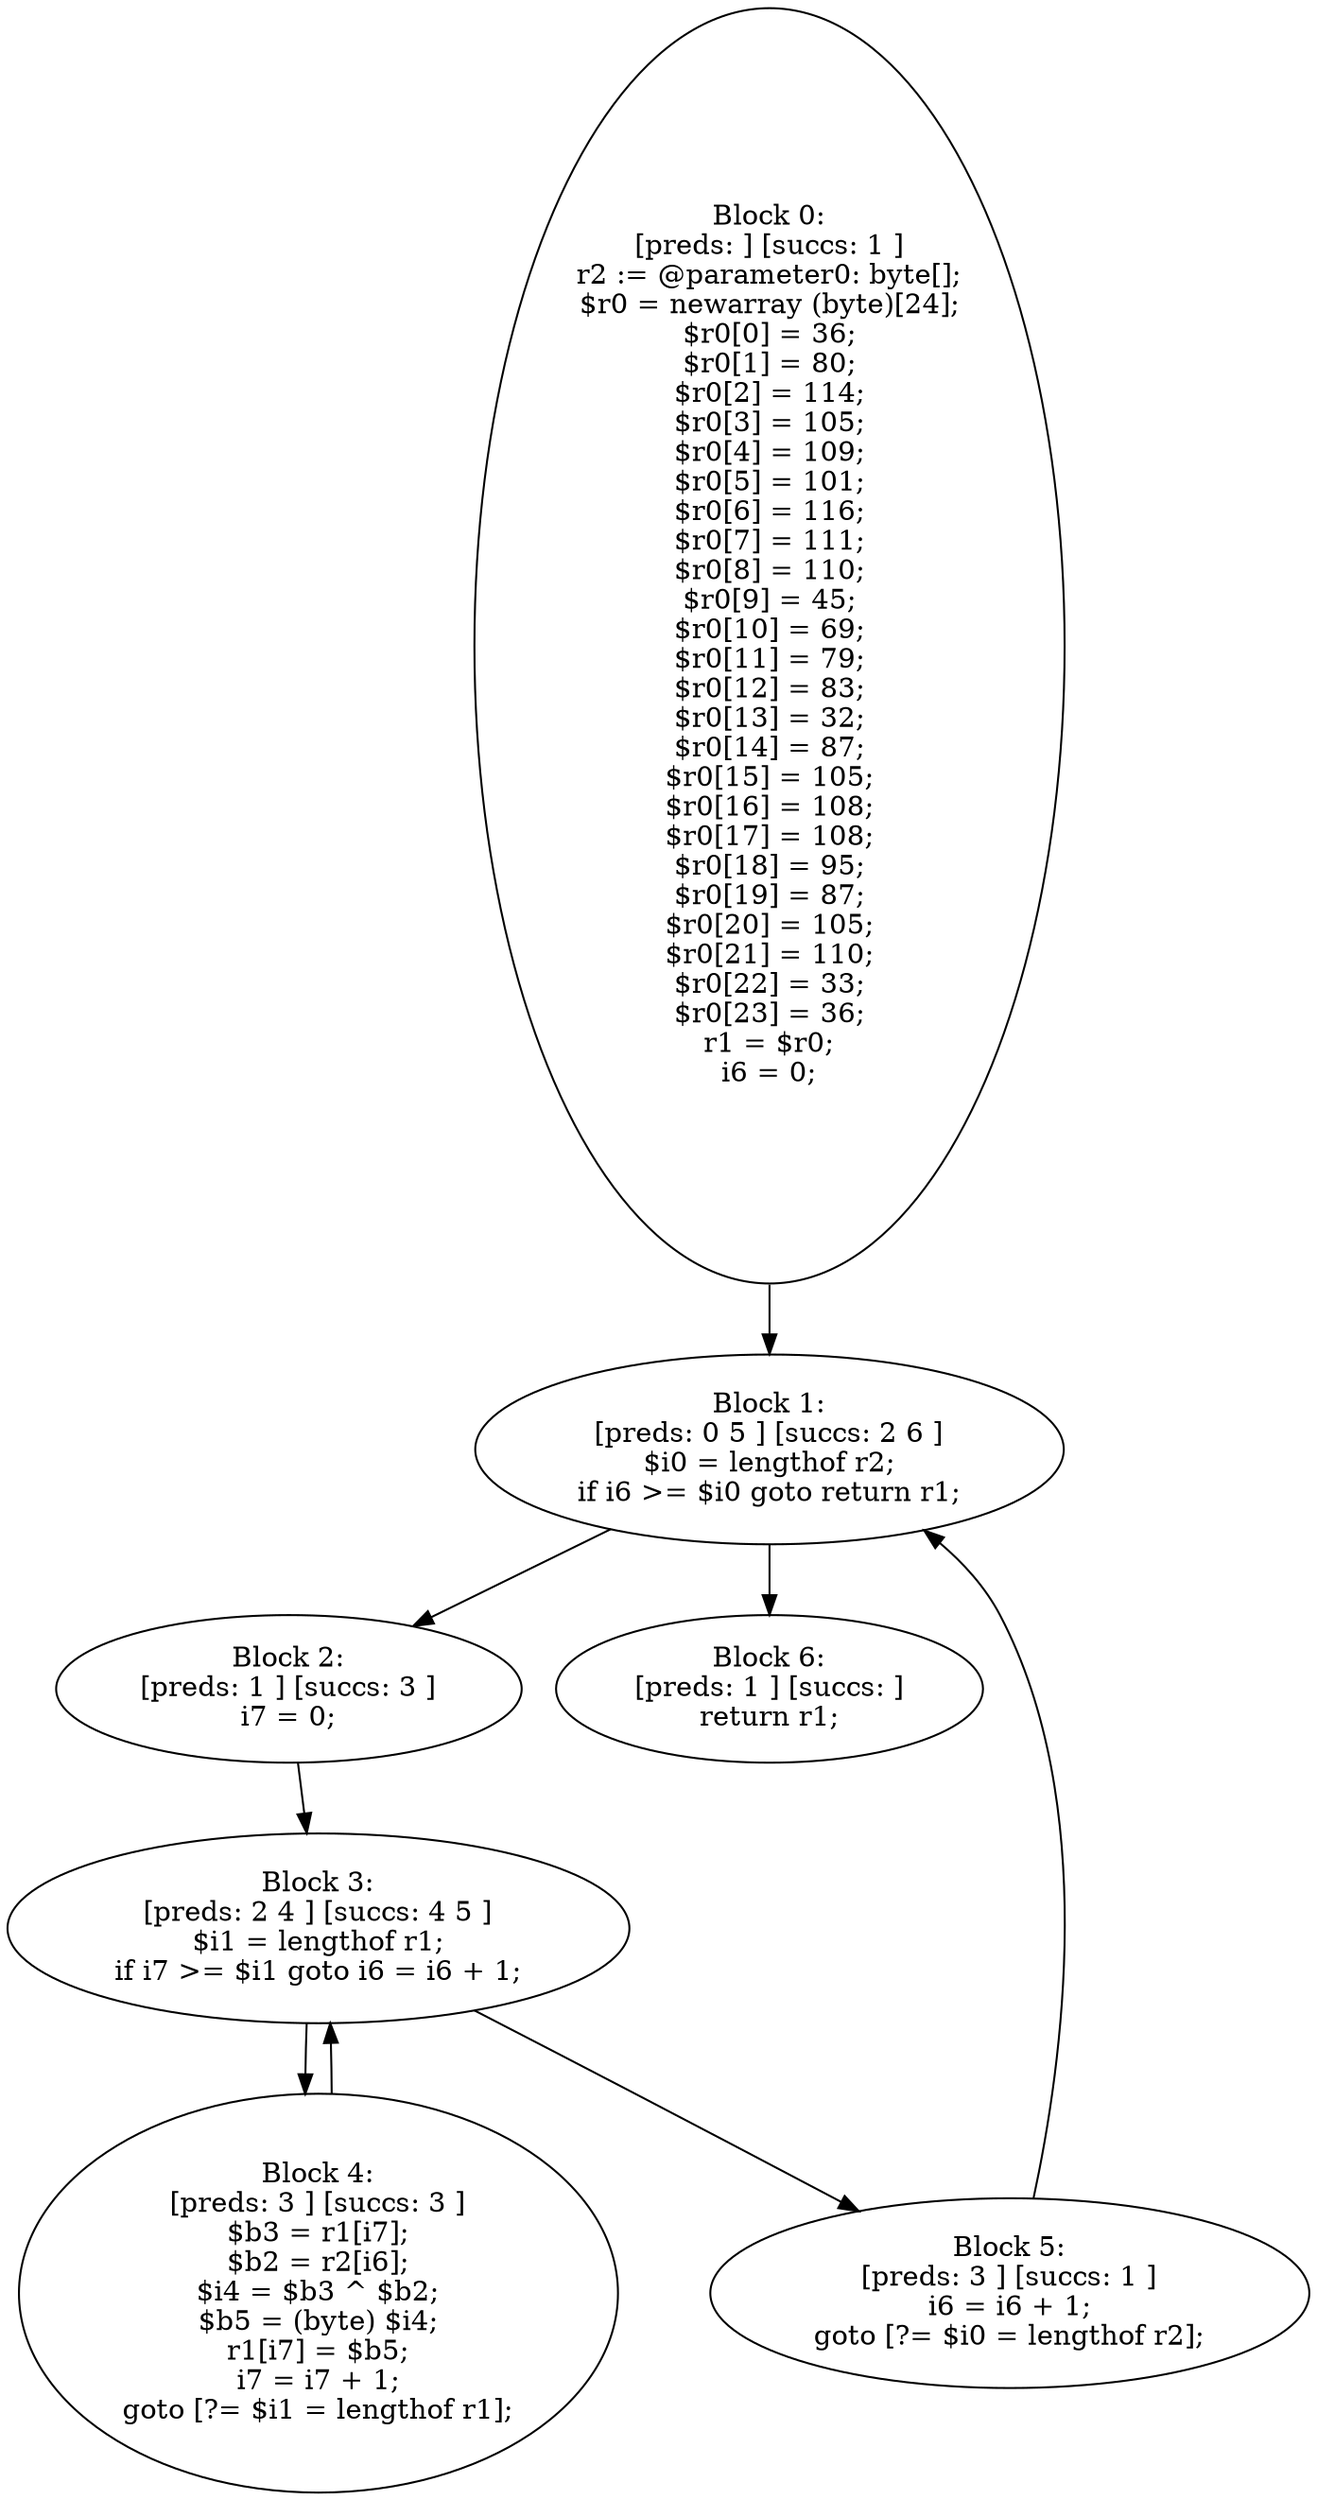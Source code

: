 digraph "unitGraph" {
    "Block 0:
[preds: ] [succs: 1 ]
r2 := @parameter0: byte[];
$r0 = newarray (byte)[24];
$r0[0] = 36;
$r0[1] = 80;
$r0[2] = 114;
$r0[3] = 105;
$r0[4] = 109;
$r0[5] = 101;
$r0[6] = 116;
$r0[7] = 111;
$r0[8] = 110;
$r0[9] = 45;
$r0[10] = 69;
$r0[11] = 79;
$r0[12] = 83;
$r0[13] = 32;
$r0[14] = 87;
$r0[15] = 105;
$r0[16] = 108;
$r0[17] = 108;
$r0[18] = 95;
$r0[19] = 87;
$r0[20] = 105;
$r0[21] = 110;
$r0[22] = 33;
$r0[23] = 36;
r1 = $r0;
i6 = 0;
"
    "Block 1:
[preds: 0 5 ] [succs: 2 6 ]
$i0 = lengthof r2;
if i6 >= $i0 goto return r1;
"
    "Block 2:
[preds: 1 ] [succs: 3 ]
i7 = 0;
"
    "Block 3:
[preds: 2 4 ] [succs: 4 5 ]
$i1 = lengthof r1;
if i7 >= $i1 goto i6 = i6 + 1;
"
    "Block 4:
[preds: 3 ] [succs: 3 ]
$b3 = r1[i7];
$b2 = r2[i6];
$i4 = $b3 ^ $b2;
$b5 = (byte) $i4;
r1[i7] = $b5;
i7 = i7 + 1;
goto [?= $i1 = lengthof r1];
"
    "Block 5:
[preds: 3 ] [succs: 1 ]
i6 = i6 + 1;
goto [?= $i0 = lengthof r2];
"
    "Block 6:
[preds: 1 ] [succs: ]
return r1;
"
    "Block 0:
[preds: ] [succs: 1 ]
r2 := @parameter0: byte[];
$r0 = newarray (byte)[24];
$r0[0] = 36;
$r0[1] = 80;
$r0[2] = 114;
$r0[3] = 105;
$r0[4] = 109;
$r0[5] = 101;
$r0[6] = 116;
$r0[7] = 111;
$r0[8] = 110;
$r0[9] = 45;
$r0[10] = 69;
$r0[11] = 79;
$r0[12] = 83;
$r0[13] = 32;
$r0[14] = 87;
$r0[15] = 105;
$r0[16] = 108;
$r0[17] = 108;
$r0[18] = 95;
$r0[19] = 87;
$r0[20] = 105;
$r0[21] = 110;
$r0[22] = 33;
$r0[23] = 36;
r1 = $r0;
i6 = 0;
"->"Block 1:
[preds: 0 5 ] [succs: 2 6 ]
$i0 = lengthof r2;
if i6 >= $i0 goto return r1;
";
    "Block 1:
[preds: 0 5 ] [succs: 2 6 ]
$i0 = lengthof r2;
if i6 >= $i0 goto return r1;
"->"Block 2:
[preds: 1 ] [succs: 3 ]
i7 = 0;
";
    "Block 1:
[preds: 0 5 ] [succs: 2 6 ]
$i0 = lengthof r2;
if i6 >= $i0 goto return r1;
"->"Block 6:
[preds: 1 ] [succs: ]
return r1;
";
    "Block 2:
[preds: 1 ] [succs: 3 ]
i7 = 0;
"->"Block 3:
[preds: 2 4 ] [succs: 4 5 ]
$i1 = lengthof r1;
if i7 >= $i1 goto i6 = i6 + 1;
";
    "Block 3:
[preds: 2 4 ] [succs: 4 5 ]
$i1 = lengthof r1;
if i7 >= $i1 goto i6 = i6 + 1;
"->"Block 4:
[preds: 3 ] [succs: 3 ]
$b3 = r1[i7];
$b2 = r2[i6];
$i4 = $b3 ^ $b2;
$b5 = (byte) $i4;
r1[i7] = $b5;
i7 = i7 + 1;
goto [?= $i1 = lengthof r1];
";
    "Block 3:
[preds: 2 4 ] [succs: 4 5 ]
$i1 = lengthof r1;
if i7 >= $i1 goto i6 = i6 + 1;
"->"Block 5:
[preds: 3 ] [succs: 1 ]
i6 = i6 + 1;
goto [?= $i0 = lengthof r2];
";
    "Block 4:
[preds: 3 ] [succs: 3 ]
$b3 = r1[i7];
$b2 = r2[i6];
$i4 = $b3 ^ $b2;
$b5 = (byte) $i4;
r1[i7] = $b5;
i7 = i7 + 1;
goto [?= $i1 = lengthof r1];
"->"Block 3:
[preds: 2 4 ] [succs: 4 5 ]
$i1 = lengthof r1;
if i7 >= $i1 goto i6 = i6 + 1;
";
    "Block 5:
[preds: 3 ] [succs: 1 ]
i6 = i6 + 1;
goto [?= $i0 = lengthof r2];
"->"Block 1:
[preds: 0 5 ] [succs: 2 6 ]
$i0 = lengthof r2;
if i6 >= $i0 goto return r1;
";
}
